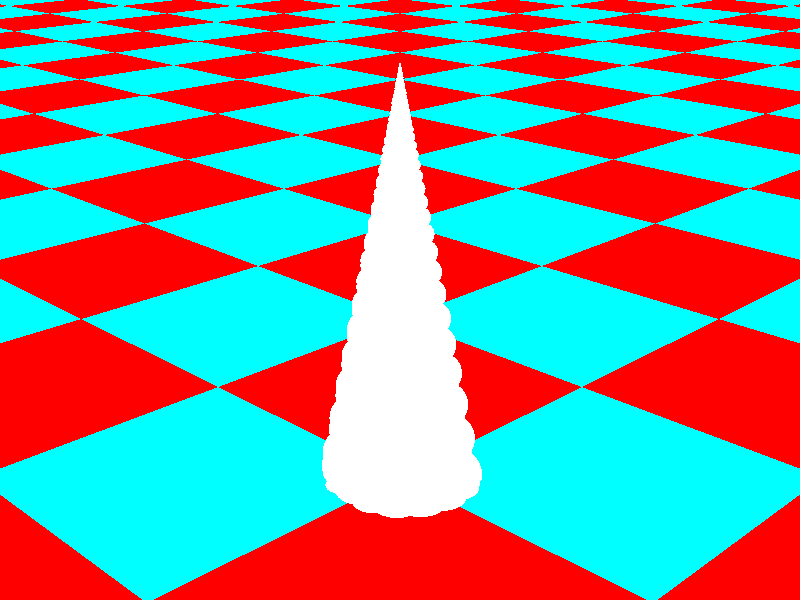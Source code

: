 #include "colors.inc"
#declare Ball =
sphere{<0,0,0>,0.5
     texture{pigment{color White}
             finish {phong 1}}}
#declare Radius0=1.0;
#declare NR=50;
#declare NpR=15;
#declare Scale=0.9; 
#declare HpR=0.8;
 
camera {
   location <10, 10, -10>
   direction <0, 0, 2>
   look_at <-1, 4, 1>
}

light_source {<800, 600, -200> colour White}

#local Hd       = HpR/NpR;
#local Scale_p  = pow(Scale,1/360);
#local Scale_pE = pow(Scale_p,360/NpR);
#local Old_S = Scale_pE;
#local Old_H = Hd;
#declare Nr = 0;         
#declare EndNr = NR*NpR; 
#while (Nr< EndNr)
 object{Ball
        translate<Radius0,0,0>
        scale Old_S
        translate<0,Old_H,0>
        rotate<0,Nr*360/NpR,0>}
 #declare Nr = Nr+1;
 #declare Old_S =Scale_pE*Old_S;
 #declare Old_H =Old_H+Hd*Old_S;
#end   

object {
    plane{y,0.5}
    pigment {checker color rgb <0,1,1> color rgb <1,0,0>}
    scale 4
}